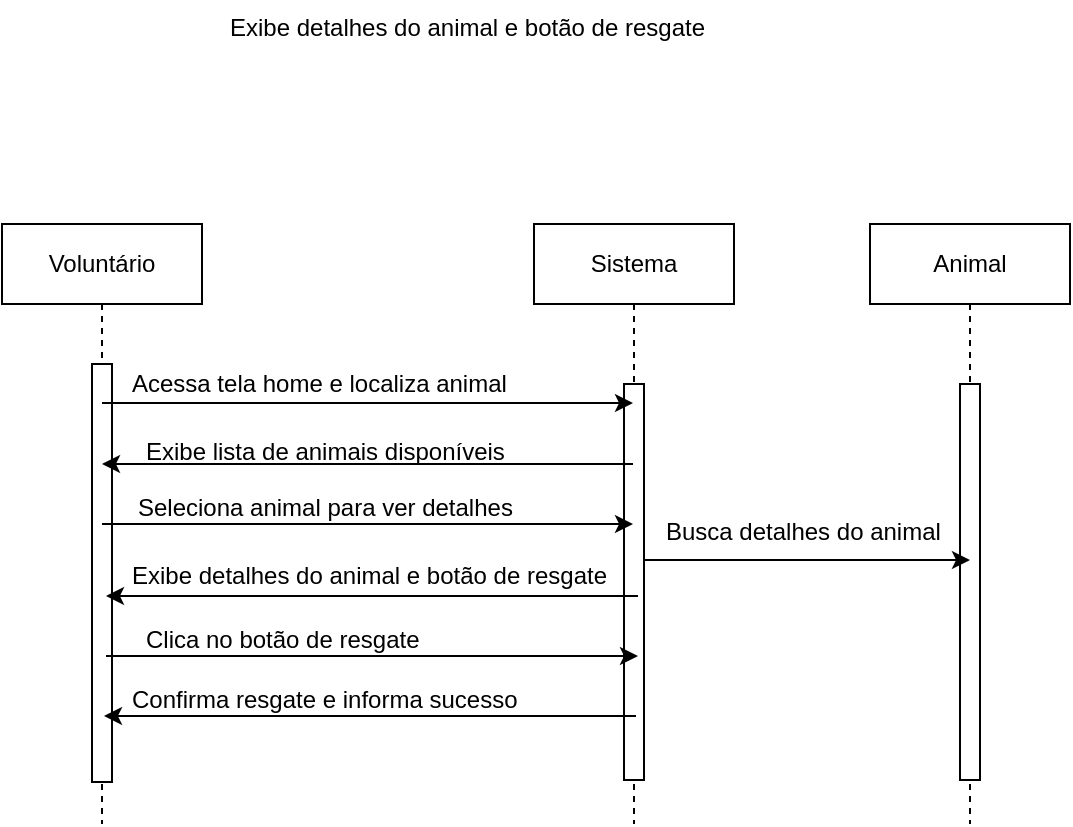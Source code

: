 <mxfile version="24.7.17">
  <diagram name="Page-1" id="2YBvvXClWsGukQMizWep">
    <mxGraphModel dx="572" dy="859" grid="0" gridSize="10" guides="1" tooltips="1" connect="1" arrows="1" fold="1" page="0" pageScale="1" pageWidth="850" pageHeight="1100" math="0" shadow="0">
      <root>
        <mxCell id="0" />
        <mxCell id="1" parent="0" />
        <mxCell id="V-z3b_9W7Ba-ZOlj4oRh-1" value="Voluntário" style="shape=umlLifeline;perimeter=lifelinePerimeter;whiteSpace=wrap;html=1;container=0;dropTarget=0;collapsible=0;recursiveResize=0;outlineConnect=0;portConstraint=eastwest;newEdgeStyle={&quot;edgeStyle&quot;:&quot;elbowEdgeStyle&quot;,&quot;elbow&quot;:&quot;vertical&quot;,&quot;curved&quot;:0,&quot;rounded&quot;:0};" parent="1" vertex="1">
          <mxGeometry x="40" y="40" width="100" height="300" as="geometry" />
        </mxCell>
        <mxCell id="V-z3b_9W7Ba-ZOlj4oRh-2" value="" style="html=1;points=[];perimeter=orthogonalPerimeter;outlineConnect=0;targetShapes=umlLifeline;portConstraint=eastwest;newEdgeStyle={&quot;edgeStyle&quot;:&quot;elbowEdgeStyle&quot;,&quot;elbow&quot;:&quot;vertical&quot;,&quot;curved&quot;:0,&quot;rounded&quot;:0};" parent="V-z3b_9W7Ba-ZOlj4oRh-1" vertex="1">
          <mxGeometry x="45" y="70" width="10" height="209" as="geometry" />
        </mxCell>
        <mxCell id="V-z3b_9W7Ba-ZOlj4oRh-3" value="Sistema" style="shape=umlLifeline;perimeter=lifelinePerimeter;whiteSpace=wrap;html=1;container=0;dropTarget=0;collapsible=0;recursiveResize=0;outlineConnect=0;portConstraint=eastwest;newEdgeStyle={&quot;edgeStyle&quot;:&quot;elbowEdgeStyle&quot;,&quot;elbow&quot;:&quot;vertical&quot;,&quot;curved&quot;:0,&quot;rounded&quot;:0};" parent="1" vertex="1">
          <mxGeometry x="306" y="40" width="100" height="300" as="geometry" />
        </mxCell>
        <mxCell id="V-z3b_9W7Ba-ZOlj4oRh-4" value="" style="html=1;points=[];perimeter=orthogonalPerimeter;outlineConnect=0;targetShapes=umlLifeline;portConstraint=eastwest;newEdgeStyle={&quot;edgeStyle&quot;:&quot;elbowEdgeStyle&quot;,&quot;elbow&quot;:&quot;vertical&quot;,&quot;curved&quot;:0,&quot;rounded&quot;:0};" parent="V-z3b_9W7Ba-ZOlj4oRh-3" vertex="1">
          <mxGeometry x="45" y="80" width="10" height="198" as="geometry" />
        </mxCell>
        <mxCell id="V-z3b_9W7Ba-ZOlj4oRh-5" value="" style="endArrow=classic;html=1;rounded=0;" parent="1" target="V-z3b_9W7Ba-ZOlj4oRh-3" edge="1">
          <mxGeometry width="50" height="50" relative="1" as="geometry">
            <mxPoint x="90" y="129.5" as="sourcePoint" />
            <mxPoint x="270" y="129.5" as="targetPoint" />
          </mxGeometry>
        </mxCell>
        <mxCell id="V-z3b_9W7Ba-ZOlj4oRh-6" value="Acessa tela home e localiza animal" style="text;whiteSpace=wrap;html=1;" parent="1" vertex="1">
          <mxGeometry x="103" y="106" width="203" height="40" as="geometry" />
        </mxCell>
        <mxCell id="V-z3b_9W7Ba-ZOlj4oRh-7" value="" style="endArrow=classic;html=1;rounded=0;" parent="1" source="V-z3b_9W7Ba-ZOlj4oRh-3" edge="1">
          <mxGeometry width="50" height="50" relative="1" as="geometry">
            <mxPoint x="270" y="160" as="sourcePoint" />
            <mxPoint x="90" y="160" as="targetPoint" />
          </mxGeometry>
        </mxCell>
        <mxCell id="V-z3b_9W7Ba-ZOlj4oRh-8" value="Exibe lista de animais disponíveis" style="text;whiteSpace=wrap;html=1;" parent="1" vertex="1">
          <mxGeometry x="110" y="140" width="222" height="40" as="geometry" />
        </mxCell>
        <mxCell id="V-z3b_9W7Ba-ZOlj4oRh-9" value="" style="endArrow=classic;html=1;rounded=0;" parent="1" source="V-z3b_9W7Ba-ZOlj4oRh-1" target="V-z3b_9W7Ba-ZOlj4oRh-3" edge="1">
          <mxGeometry width="50" height="50" relative="1" as="geometry">
            <mxPoint x="400" y="270" as="sourcePoint" />
            <mxPoint x="450" y="220" as="targetPoint" />
          </mxGeometry>
        </mxCell>
        <mxCell id="V-z3b_9W7Ba-ZOlj4oRh-10" value=" Seleciona animal para ver detalhes" style="text;whiteSpace=wrap;html=1;" parent="1" vertex="1">
          <mxGeometry x="106" y="168" width="200" height="40" as="geometry" />
        </mxCell>
        <mxCell id="QwlnXtcP6A20Kq8J5e35-1" value="Busca detalhes do animal" style="text;whiteSpace=wrap;html=1;" vertex="1" parent="1">
          <mxGeometry x="370" y="180" width="165" height="36" as="geometry" />
        </mxCell>
        <mxCell id="QwlnXtcP6A20Kq8J5e35-2" value="Animal" style="shape=umlLifeline;perimeter=lifelinePerimeter;whiteSpace=wrap;html=1;container=0;dropTarget=0;collapsible=0;recursiveResize=0;outlineConnect=0;portConstraint=eastwest;newEdgeStyle={&quot;edgeStyle&quot;:&quot;elbowEdgeStyle&quot;,&quot;elbow&quot;:&quot;vertical&quot;,&quot;curved&quot;:0,&quot;rounded&quot;:0};" vertex="1" parent="1">
          <mxGeometry x="474" y="40" width="100" height="300" as="geometry" />
        </mxCell>
        <mxCell id="QwlnXtcP6A20Kq8J5e35-3" value="" style="html=1;points=[];perimeter=orthogonalPerimeter;outlineConnect=0;targetShapes=umlLifeline;portConstraint=eastwest;newEdgeStyle={&quot;edgeStyle&quot;:&quot;elbowEdgeStyle&quot;,&quot;elbow&quot;:&quot;vertical&quot;,&quot;curved&quot;:0,&quot;rounded&quot;:0};" vertex="1" parent="QwlnXtcP6A20Kq8J5e35-2">
          <mxGeometry x="45" y="80" width="10" height="198" as="geometry" />
        </mxCell>
        <mxCell id="QwlnXtcP6A20Kq8J5e35-4" value="" style="endArrow=classic;html=1;rounded=0;" edge="1" parent="1">
          <mxGeometry width="50" height="50" relative="1" as="geometry">
            <mxPoint x="361" y="208" as="sourcePoint" />
            <mxPoint x="524" y="208" as="targetPoint" />
          </mxGeometry>
        </mxCell>
        <mxCell id="QwlnXtcP6A20Kq8J5e35-5" value="Exibe detalhes do animal e botão de resgate" style="text;whiteSpace=wrap;html=1;" vertex="1" parent="1">
          <mxGeometry x="152" y="-72" width="266" height="36" as="geometry" />
        </mxCell>
        <mxCell id="QwlnXtcP6A20Kq8J5e35-6" value="Exibe detalhes do animal e botão de resgate" style="text;whiteSpace=wrap;html=1;" vertex="1" parent="1">
          <mxGeometry x="103" y="202" width="266" height="36" as="geometry" />
        </mxCell>
        <mxCell id="QwlnXtcP6A20Kq8J5e35-7" value="" style="endArrow=classic;html=1;rounded=0;" edge="1" parent="1">
          <mxGeometry width="50" height="50" relative="1" as="geometry">
            <mxPoint x="358" y="226" as="sourcePoint" />
            <mxPoint x="92" y="226" as="targetPoint" />
          </mxGeometry>
        </mxCell>
        <mxCell id="QwlnXtcP6A20Kq8J5e35-8" value="Clica no botão de resgate" style="text;whiteSpace=wrap;html=1;" vertex="1" parent="1">
          <mxGeometry x="110" y="234" width="165" height="36" as="geometry" />
        </mxCell>
        <mxCell id="QwlnXtcP6A20Kq8J5e35-9" value="" style="endArrow=classic;html=1;rounded=0;" edge="1" parent="1">
          <mxGeometry width="50" height="50" relative="1" as="geometry">
            <mxPoint x="92" y="256" as="sourcePoint" />
            <mxPoint x="358" y="256" as="targetPoint" />
          </mxGeometry>
        </mxCell>
        <mxCell id="QwlnXtcP6A20Kq8J5e35-10" value="Confirma resgate e informa sucesso" style="text;whiteSpace=wrap;html=1;" vertex="1" parent="1">
          <mxGeometry x="103" y="264" width="221" height="36" as="geometry" />
        </mxCell>
        <mxCell id="QwlnXtcP6A20Kq8J5e35-11" value="" style="endArrow=classic;html=1;rounded=0;" edge="1" parent="1">
          <mxGeometry width="50" height="50" relative="1" as="geometry">
            <mxPoint x="357" y="286" as="sourcePoint" />
            <mxPoint x="91" y="286" as="targetPoint" />
          </mxGeometry>
        </mxCell>
      </root>
    </mxGraphModel>
  </diagram>
</mxfile>
